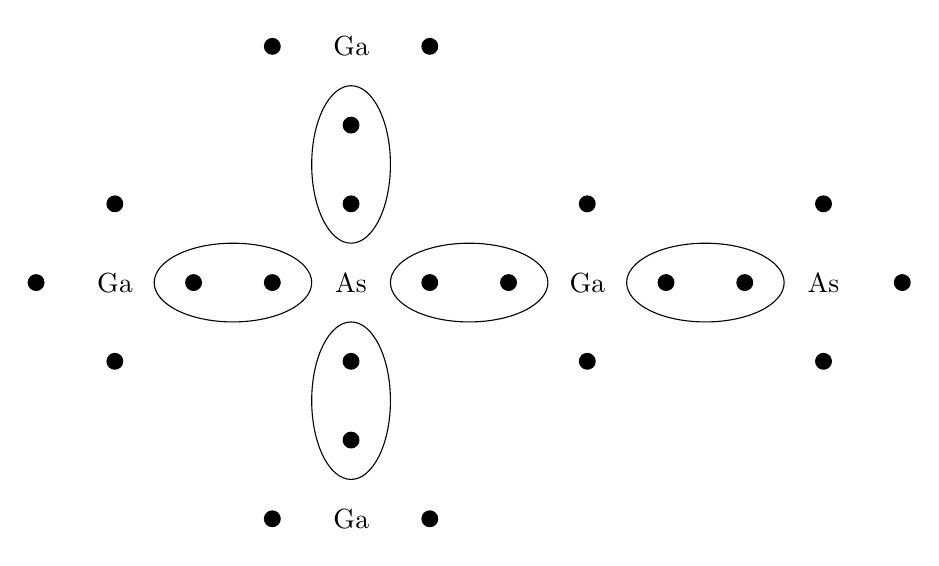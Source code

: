 ﻿\begin{tikzpicture}
	%\draw[help lines] (0,0) grid (20,10);
	%\draw [fill] (1,1) circle [radius=0.1];

\draw [fill] (1,5) circle [radius=0.1];
\draw [fill] (2,6) circle [radius=0.1];
\draw [fill] (3,5) circle [radius=0.1];
\draw [fill] (2,4) circle [radius=0.1];
\node at (2,5) {Ga};
\draw [fill] (4,5) circle [radius=0.1];
\draw [fill] (5,6) circle [radius=0.1];
\draw [fill] (6,5) circle [radius=0.1];
\draw [fill] (5,4) circle [radius=0.1];
\node at (5,5) {As};
\draw [fill] (5,7) circle [radius=0.1];
\draw [fill] (7,5) circle [radius=0.1];
\draw [fill] (5,3) circle [radius=0.1];

\draw [fill] (4,8) circle [radius=0.1];
\draw [fill] (6,8) circle [radius=0.1];
\node at (5,8) {Ga};
\draw [fill] (4,2) circle [radius=0.1];
\draw [fill] (6,2) circle [radius=0.1];
\node at (5,2) {Ga};
\draw [fill] (8,6) circle [radius=0.1];
\draw [fill] (8,4) circle [radius=0.1];
\node at (8,5) {Ga};
\draw [fill] (9,5) circle [radius=0.1];
\draw [fill] (10,5) circle [radius=0.1];
\draw [fill] (11,4) circle [radius=0.1];
\draw [fill] (11,6) circle [radius=0.1];
\draw [fill] (12,5) circle [radius=0.1];
\node at (11,5) {As};

\draw (3.5, 5) ellipse [x radius=1,y radius=0.5];
\draw (5, 6.5) ellipse [x radius=0.5,y radius=1];
\draw (5, 3.5) ellipse [x radius=0.5,y radius=1];
\draw (6.5, 5) ellipse [x radius=1,y radius=0.5];
\draw (9.5, 5) ellipse [x radius=1,y radius=0.5];

% 
% \node at (0.3,10) {0};
% \node at (1,10) {1};
% \node at (2,10) {2};
% \node at (3,10) {3};
% \node at (4,10) {4};
% \node at (5,10) {5};
% \node at (6,10) {6};
% \node at (7,10) {7};
% \node at (8,10) {8};
% \node at (9,10) {9};
% \node at (10,10) {10};
% 
% \node at (0,0) {0};
% \node at (0,1) {1};
% \node at (0,2) {2};
% \node at (0,3) {3};
% \node at (0,4) {4};
% \node at (0,5) {5};
% \node at (0,6) {6};
% \node at (0,7) {7};
% \node at (0,8) {8};
% \node at (0,9) {9};
% \node at (0,9.7) {10};
\end{tikzpicture}